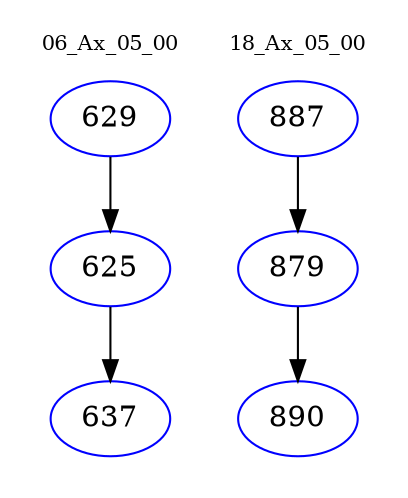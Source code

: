 digraph{
subgraph cluster_0 {
color = white
label = "06_Ax_05_00";
fontsize=10;
T0_629 [label="629", color="blue"]
T0_629 -> T0_625 [color="black"]
T0_625 [label="625", color="blue"]
T0_625 -> T0_637 [color="black"]
T0_637 [label="637", color="blue"]
}
subgraph cluster_1 {
color = white
label = "18_Ax_05_00";
fontsize=10;
T1_887 [label="887", color="blue"]
T1_887 -> T1_879 [color="black"]
T1_879 [label="879", color="blue"]
T1_879 -> T1_890 [color="black"]
T1_890 [label="890", color="blue"]
}
}
